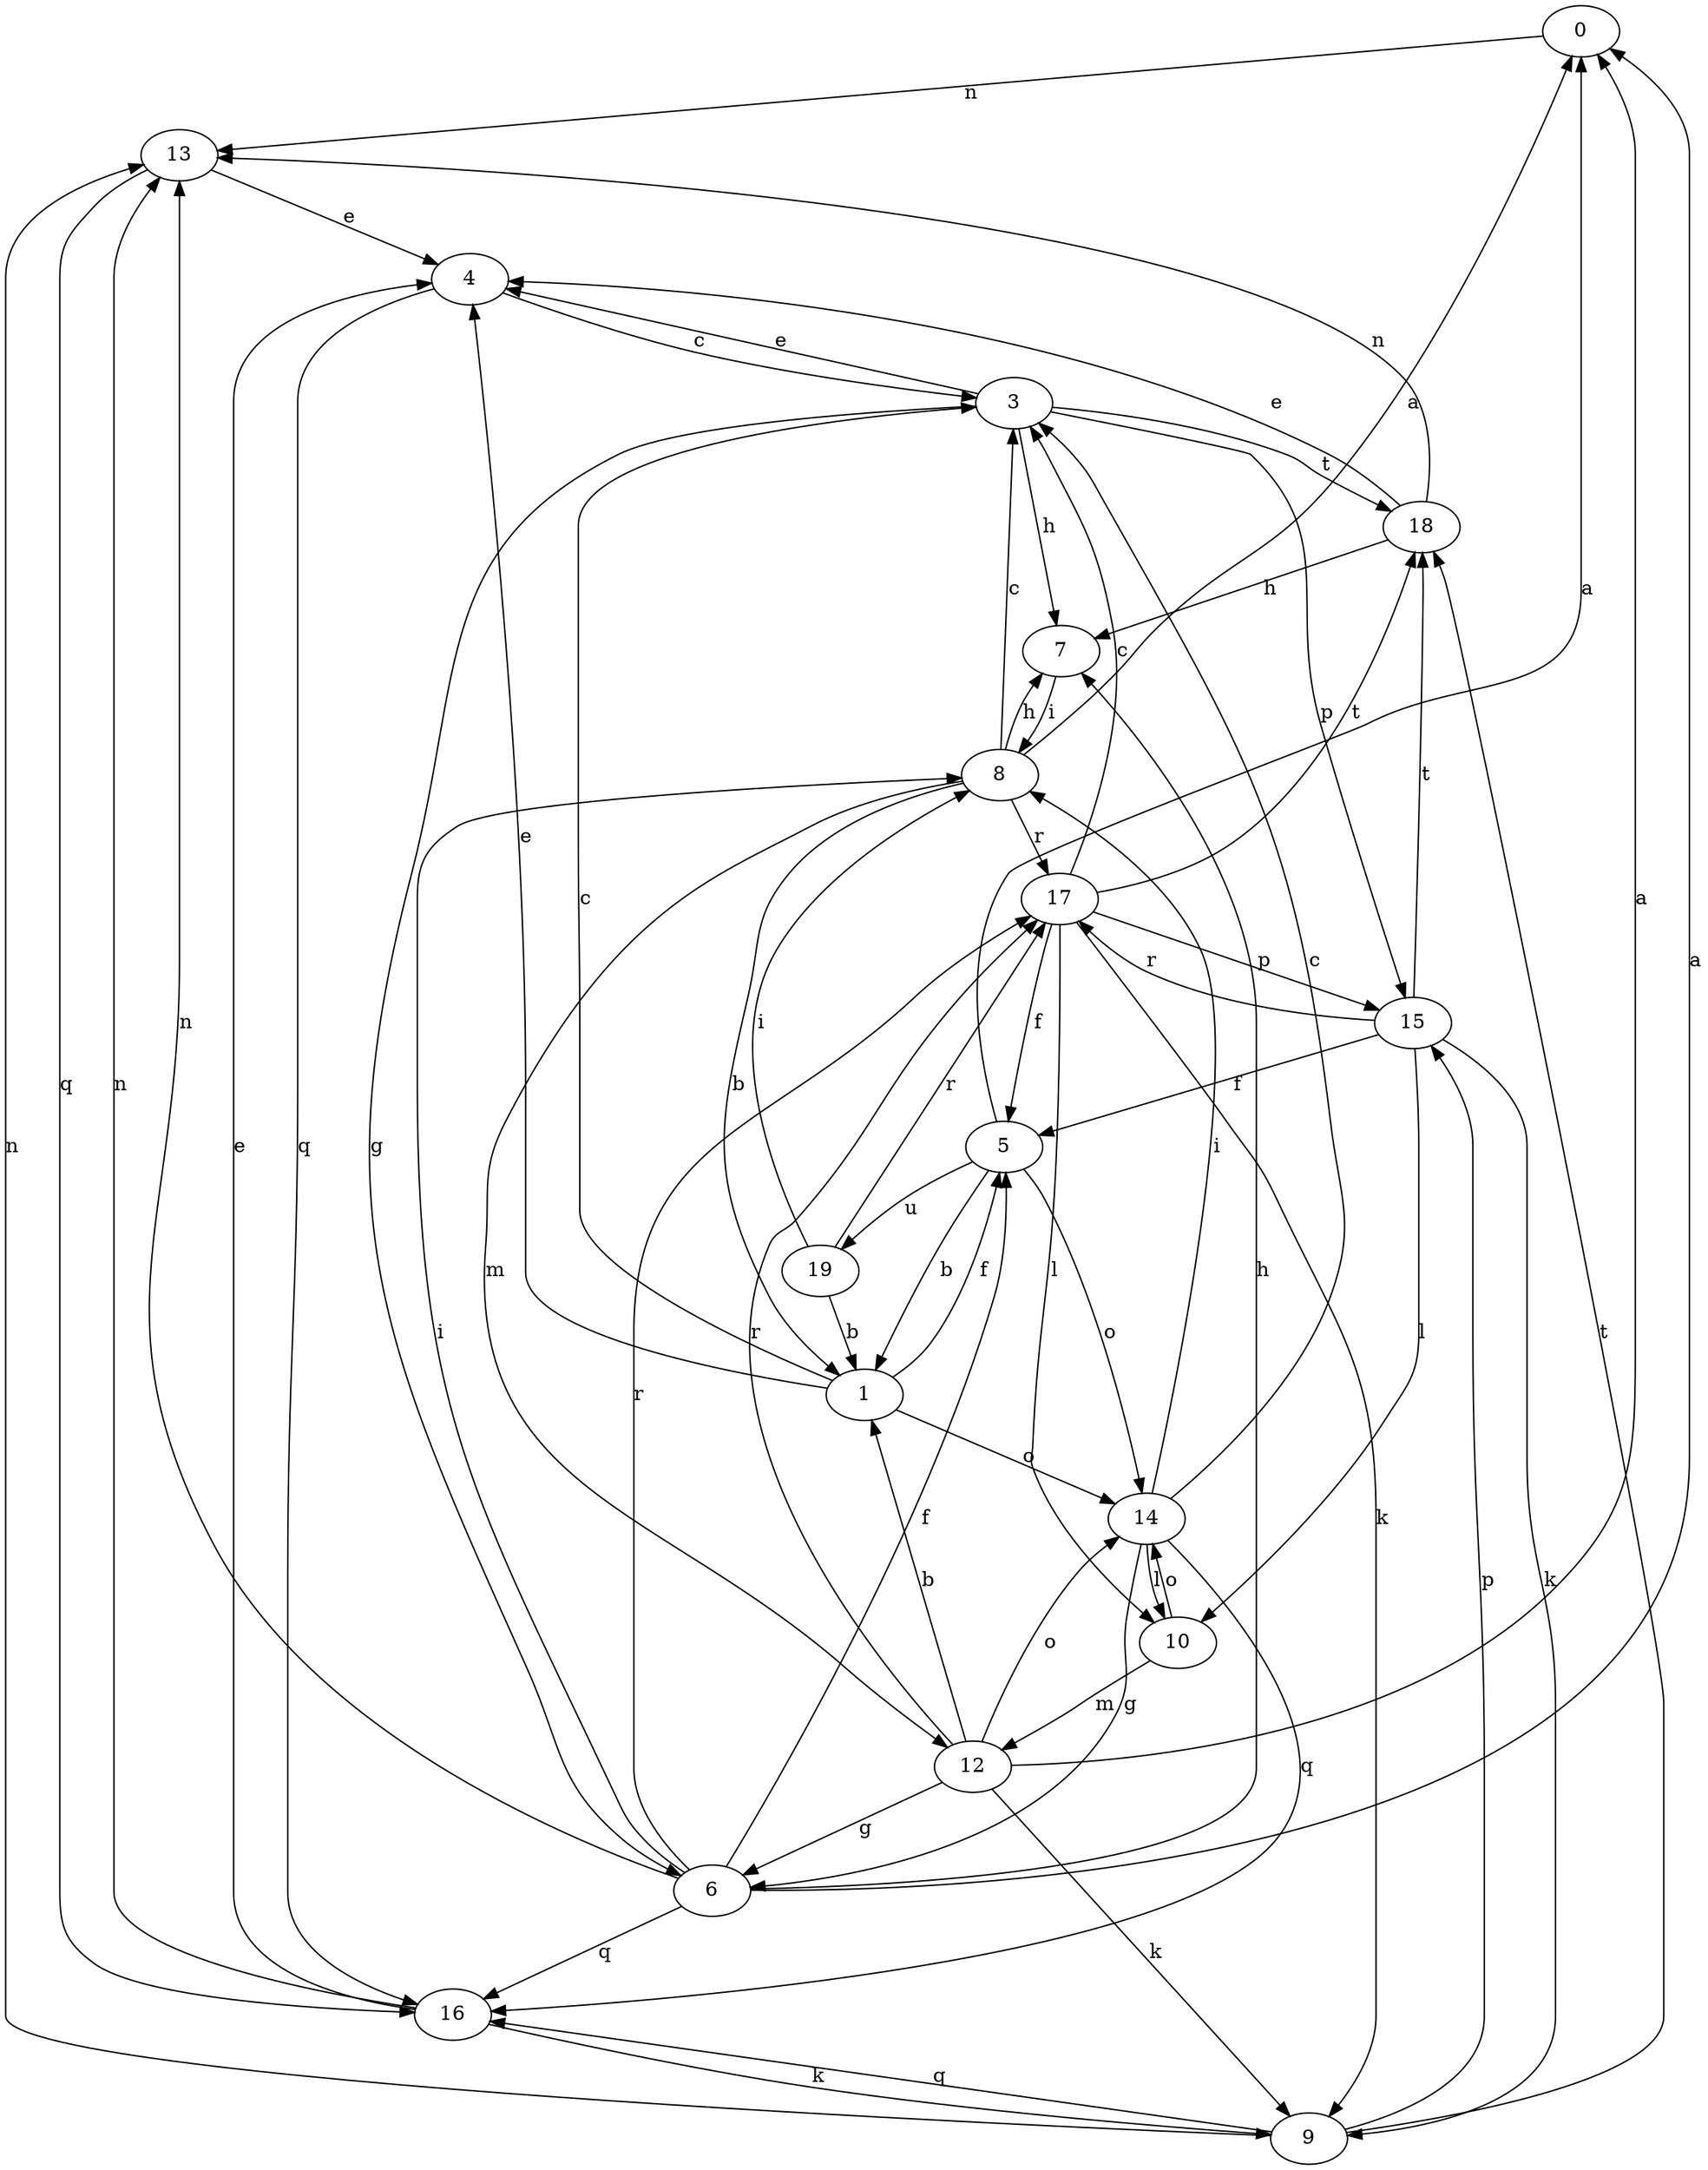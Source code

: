 strict digraph  {
0;
1;
3;
4;
5;
6;
7;
8;
9;
10;
12;
13;
14;
15;
16;
17;
18;
19;
0 -> 13  [label=n];
1 -> 3  [label=c];
1 -> 4  [label=e];
1 -> 5  [label=f];
1 -> 14  [label=o];
3 -> 4  [label=e];
3 -> 6  [label=g];
3 -> 7  [label=h];
3 -> 15  [label=p];
3 -> 18  [label=t];
4 -> 3  [label=c];
4 -> 16  [label=q];
5 -> 0  [label=a];
5 -> 1  [label=b];
5 -> 14  [label=o];
5 -> 19  [label=u];
6 -> 0  [label=a];
6 -> 5  [label=f];
6 -> 7  [label=h];
6 -> 8  [label=i];
6 -> 13  [label=n];
6 -> 16  [label=q];
6 -> 17  [label=r];
7 -> 8  [label=i];
8 -> 0  [label=a];
8 -> 1  [label=b];
8 -> 3  [label=c];
8 -> 7  [label=h];
8 -> 12  [label=m];
8 -> 17  [label=r];
9 -> 13  [label=n];
9 -> 15  [label=p];
9 -> 16  [label=q];
9 -> 18  [label=t];
10 -> 12  [label=m];
10 -> 14  [label=o];
12 -> 0  [label=a];
12 -> 1  [label=b];
12 -> 6  [label=g];
12 -> 9  [label=k];
12 -> 14  [label=o];
12 -> 17  [label=r];
13 -> 4  [label=e];
13 -> 16  [label=q];
14 -> 3  [label=c];
14 -> 6  [label=g];
14 -> 8  [label=i];
14 -> 10  [label=l];
14 -> 16  [label=q];
15 -> 5  [label=f];
15 -> 9  [label=k];
15 -> 10  [label=l];
15 -> 17  [label=r];
15 -> 18  [label=t];
16 -> 4  [label=e];
16 -> 9  [label=k];
16 -> 13  [label=n];
17 -> 3  [label=c];
17 -> 5  [label=f];
17 -> 9  [label=k];
17 -> 10  [label=l];
17 -> 15  [label=p];
17 -> 18  [label=t];
18 -> 4  [label=e];
18 -> 7  [label=h];
18 -> 13  [label=n];
19 -> 1  [label=b];
19 -> 8  [label=i];
19 -> 17  [label=r];
}
